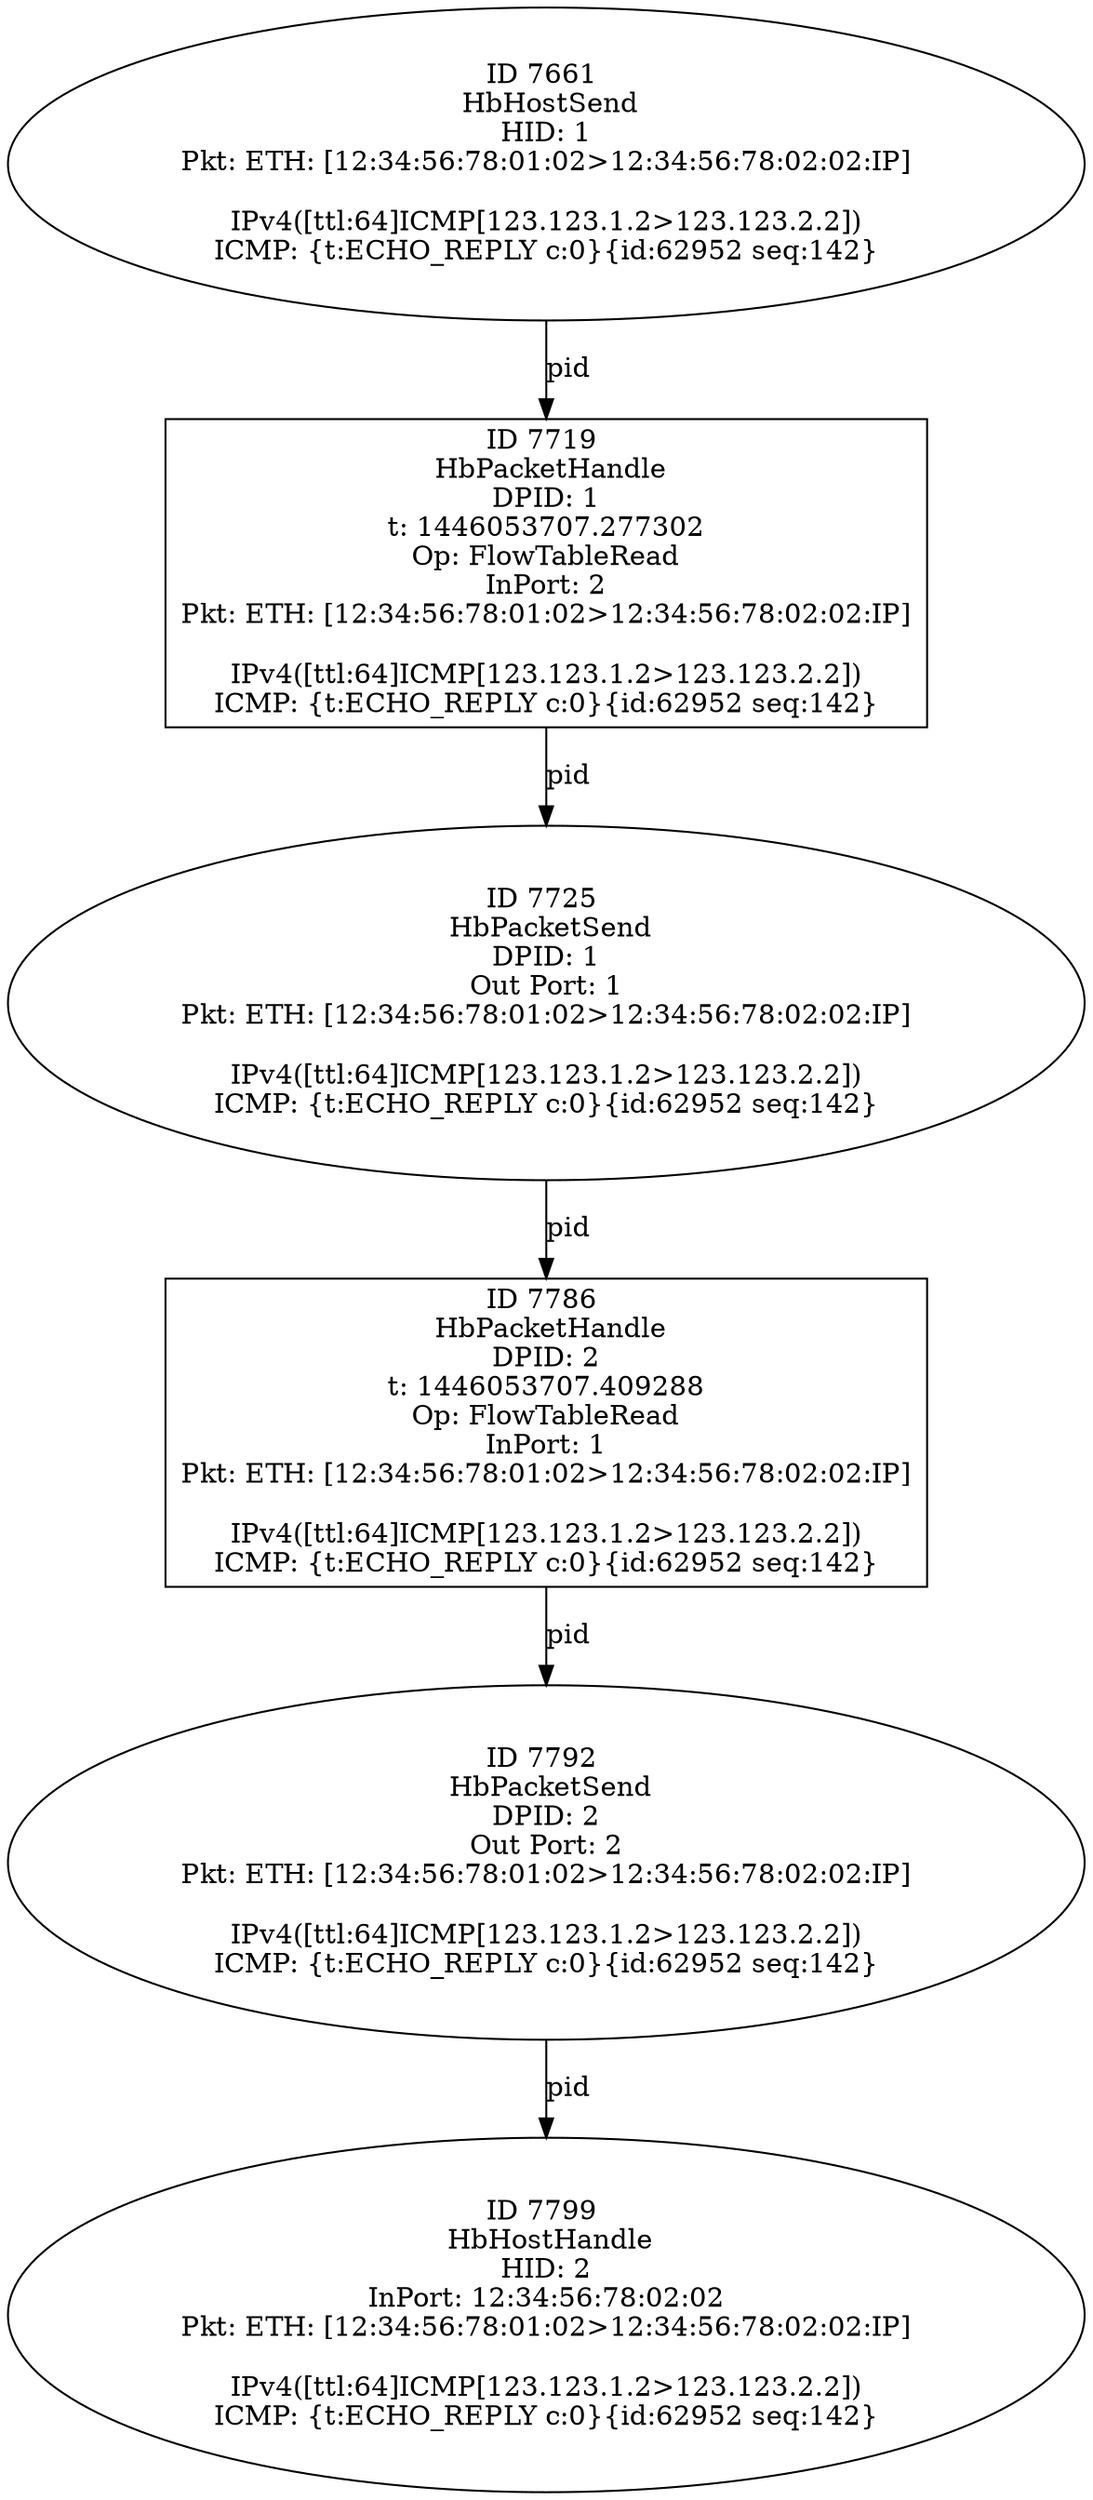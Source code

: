 strict digraph G {
7719 [shape=box, event=<hb_events.HbPacketHandle object at 0x10535ed90>, label="ID 7719 
 HbPacketHandle
DPID: 1
t: 1446053707.277302
Op: FlowTableRead
InPort: 2
Pkt: ETH: [12:34:56:78:01:02>12:34:56:78:02:02:IP]

IPv4([ttl:64]ICMP[123.123.1.2>123.123.2.2])
ICMP: {t:ECHO_REPLY c:0}{id:62952 seq:142}"];
7786 [shape=box, event=<hb_events.HbPacketHandle object at 0x105392e90>, label="ID 7786 
 HbPacketHandle
DPID: 2
t: 1446053707.409288
Op: FlowTableRead
InPort: 1
Pkt: ETH: [12:34:56:78:01:02>12:34:56:78:02:02:IP]

IPv4([ttl:64]ICMP[123.123.1.2>123.123.2.2])
ICMP: {t:ECHO_REPLY c:0}{id:62952 seq:142}"];
7661 [shape=oval, event=<hb_events.HbHostSend object at 0x10531d5d0>, label="ID 7661 
 HbHostSend
HID: 1
Pkt: ETH: [12:34:56:78:01:02>12:34:56:78:02:02:IP]

IPv4([ttl:64]ICMP[123.123.1.2>123.123.2.2])
ICMP: {t:ECHO_REPLY c:0}{id:62952 seq:142}"];
7725 [shape=oval, event=<hb_events.HbPacketSend object at 0x105363090>, label="ID 7725 
 HbPacketSend
DPID: 1
Out Port: 1
Pkt: ETH: [12:34:56:78:01:02>12:34:56:78:02:02:IP]

IPv4([ttl:64]ICMP[123.123.1.2>123.123.2.2])
ICMP: {t:ECHO_REPLY c:0}{id:62952 seq:142}"];
7792 [shape=oval, event=<hb_events.HbPacketSend object at 0x10539e610>, label="ID 7792 
 HbPacketSend
DPID: 2
Out Port: 2
Pkt: ETH: [12:34:56:78:01:02>12:34:56:78:02:02:IP]

IPv4([ttl:64]ICMP[123.123.1.2>123.123.2.2])
ICMP: {t:ECHO_REPLY c:0}{id:62952 seq:142}"];
7799 [shape=oval, event=<hb_events.HbHostHandle object at 0x10539e6d0>, label="ID 7799 
 HbHostHandle
HID: 2
InPort: 12:34:56:78:02:02
Pkt: ETH: [12:34:56:78:01:02>12:34:56:78:02:02:IP]

IPv4([ttl:64]ICMP[123.123.1.2>123.123.2.2])
ICMP: {t:ECHO_REPLY c:0}{id:62952 seq:142}"];
7719 -> 7725  [rel=pid, label=pid];
7786 -> 7792  [rel=pid, label=pid];
7725 -> 7786  [rel=pid, label=pid];
7661 -> 7719  [rel=pid, label=pid];
7792 -> 7799  [rel=pid, label=pid];
}
